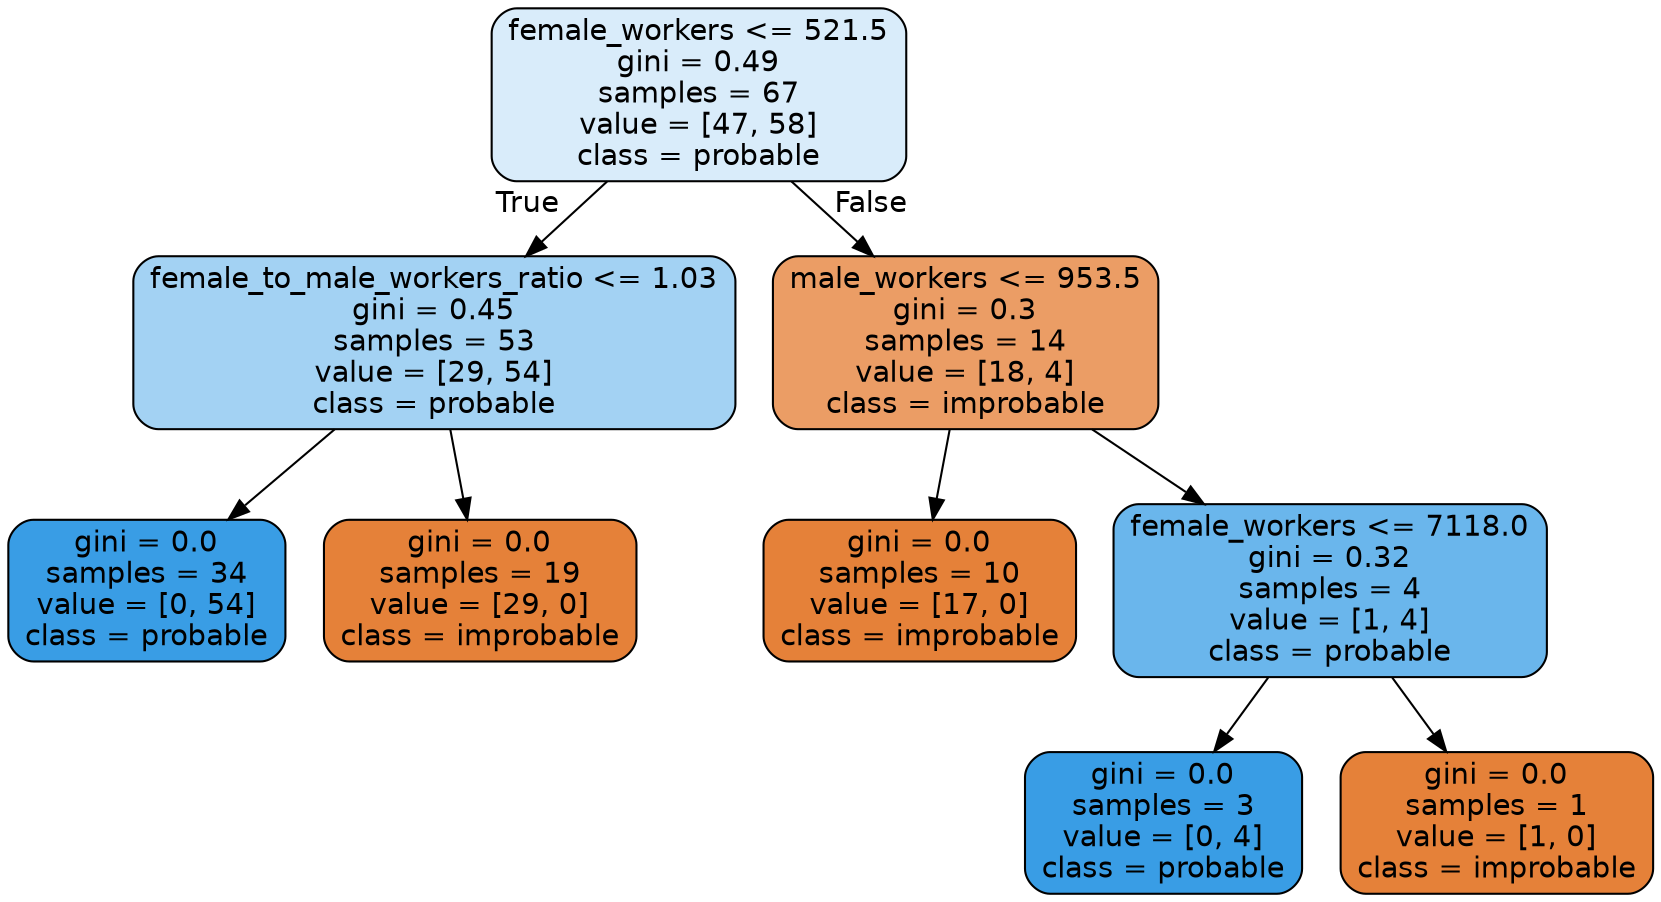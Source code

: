 digraph Tree {
node [shape=box, style="filled, rounded", color="black", fontname=helvetica] ;
edge [fontname=helvetica] ;
0 [label="female_workers <= 521.5\ngini = 0.49\nsamples = 67\nvalue = [47, 58]\nclass = probable", fillcolor="#d9ecfa"] ;
1 [label="female_to_male_workers_ratio <= 1.03\ngini = 0.45\nsamples = 53\nvalue = [29, 54]\nclass = probable", fillcolor="#a3d2f3"] ;
0 -> 1 [labeldistance=2.5, labelangle=45, headlabel="True"] ;
2 [label="gini = 0.0\nsamples = 34\nvalue = [0, 54]\nclass = probable", fillcolor="#399de5"] ;
1 -> 2 ;
3 [label="gini = 0.0\nsamples = 19\nvalue = [29, 0]\nclass = improbable", fillcolor="#e58139"] ;
1 -> 3 ;
4 [label="male_workers <= 953.5\ngini = 0.3\nsamples = 14\nvalue = [18, 4]\nclass = improbable", fillcolor="#eb9d65"] ;
0 -> 4 [labeldistance=2.5, labelangle=-45, headlabel="False"] ;
5 [label="gini = 0.0\nsamples = 10\nvalue = [17, 0]\nclass = improbable", fillcolor="#e58139"] ;
4 -> 5 ;
6 [label="female_workers <= 7118.0\ngini = 0.32\nsamples = 4\nvalue = [1, 4]\nclass = probable", fillcolor="#6ab6ec"] ;
4 -> 6 ;
7 [label="gini = 0.0\nsamples = 3\nvalue = [0, 4]\nclass = probable", fillcolor="#399de5"] ;
6 -> 7 ;
8 [label="gini = 0.0\nsamples = 1\nvalue = [1, 0]\nclass = improbable", fillcolor="#e58139"] ;
6 -> 8 ;
}